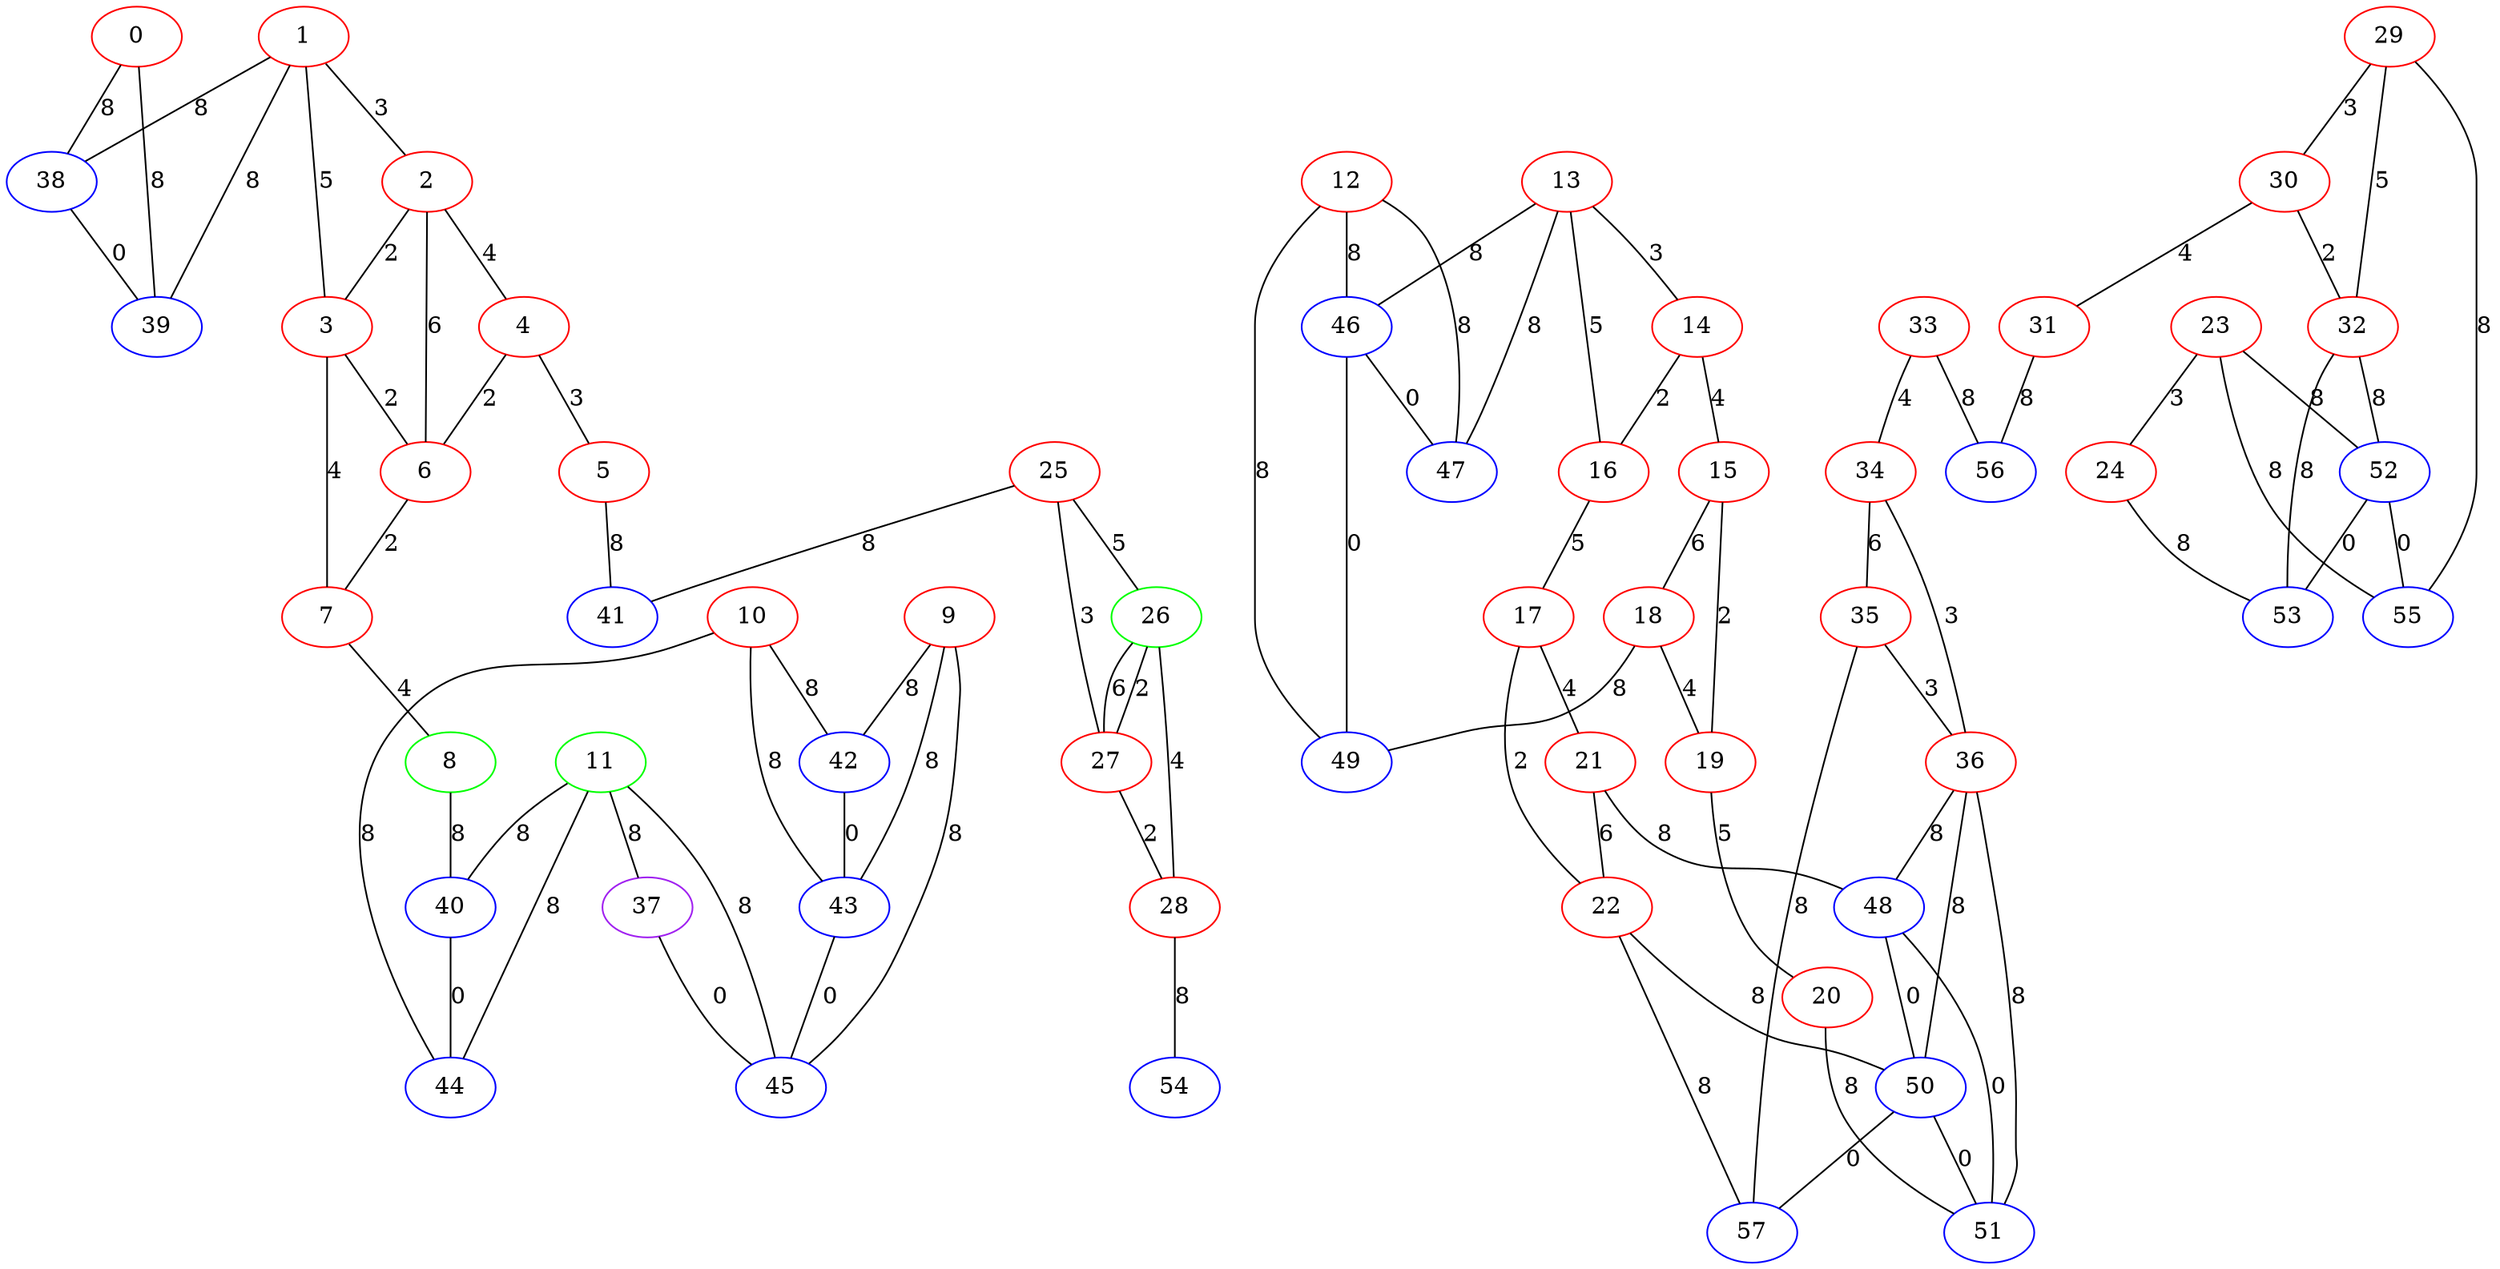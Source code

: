 graph "" {
0 [color=red, weight=1];
1 [color=red, weight=1];
2 [color=red, weight=1];
3 [color=red, weight=1];
4 [color=red, weight=1];
5 [color=red, weight=1];
6 [color=red, weight=1];
7 [color=red, weight=1];
8 [color=green, weight=2];
9 [color=red, weight=1];
10 [color=red, weight=1];
11 [color=green, weight=2];
12 [color=red, weight=1];
13 [color=red, weight=1];
14 [color=red, weight=1];
15 [color=red, weight=1];
16 [color=red, weight=1];
17 [color=red, weight=1];
18 [color=red, weight=1];
19 [color=red, weight=1];
20 [color=red, weight=1];
21 [color=red, weight=1];
22 [color=red, weight=1];
23 [color=red, weight=1];
24 [color=red, weight=1];
25 [color=red, weight=1];
26 [color=green, weight=2];
27 [color=red, weight=1];
28 [color=red, weight=1];
29 [color=red, weight=1];
30 [color=red, weight=1];
31 [color=red, weight=1];
32 [color=red, weight=1];
33 [color=red, weight=1];
34 [color=red, weight=1];
35 [color=red, weight=1];
36 [color=red, weight=1];
37 [color=purple, weight=4];
38 [color=blue, weight=3];
39 [color=blue, weight=3];
40 [color=blue, weight=3];
41 [color=blue, weight=3];
42 [color=blue, weight=3];
43 [color=blue, weight=3];
44 [color=blue, weight=3];
45 [color=blue, weight=3];
46 [color=blue, weight=3];
47 [color=blue, weight=3];
48 [color=blue, weight=3];
49 [color=blue, weight=3];
50 [color=blue, weight=3];
51 [color=blue, weight=3];
52 [color=blue, weight=3];
53 [color=blue, weight=3];
54 [color=blue, weight=3];
55 [color=blue, weight=3];
56 [color=blue, weight=3];
57 [color=blue, weight=3];
0 -- 38  [key=0, label=8];
0 -- 39  [key=0, label=8];
1 -- 2  [key=0, label=3];
1 -- 3  [key=0, label=5];
1 -- 38  [key=0, label=8];
1 -- 39  [key=0, label=8];
2 -- 3  [key=0, label=2];
2 -- 4  [key=0, label=4];
2 -- 6  [key=0, label=6];
3 -- 6  [key=0, label=2];
3 -- 7  [key=0, label=4];
4 -- 5  [key=0, label=3];
4 -- 6  [key=0, label=2];
5 -- 41  [key=0, label=8];
6 -- 7  [key=0, label=2];
7 -- 8  [key=0, label=4];
8 -- 40  [key=0, label=8];
9 -- 42  [key=0, label=8];
9 -- 43  [key=0, label=8];
9 -- 45  [key=0, label=8];
10 -- 42  [key=0, label=8];
10 -- 43  [key=0, label=8];
10 -- 44  [key=0, label=8];
11 -- 40  [key=0, label=8];
11 -- 44  [key=0, label=8];
11 -- 37  [key=0, label=8];
11 -- 45  [key=0, label=8];
12 -- 49  [key=0, label=8];
12 -- 46  [key=0, label=8];
12 -- 47  [key=0, label=8];
13 -- 16  [key=0, label=5];
13 -- 46  [key=0, label=8];
13 -- 14  [key=0, label=3];
13 -- 47  [key=0, label=8];
14 -- 16  [key=0, label=2];
14 -- 15  [key=0, label=4];
15 -- 18  [key=0, label=6];
15 -- 19  [key=0, label=2];
16 -- 17  [key=0, label=5];
17 -- 21  [key=0, label=4];
17 -- 22  [key=0, label=2];
18 -- 49  [key=0, label=8];
18 -- 19  [key=0, label=4];
19 -- 20  [key=0, label=5];
20 -- 51  [key=0, label=8];
21 -- 48  [key=0, label=8];
21 -- 22  [key=0, label=6];
22 -- 50  [key=0, label=8];
22 -- 57  [key=0, label=8];
23 -- 24  [key=0, label=3];
23 -- 52  [key=0, label=8];
23 -- 55  [key=0, label=8];
24 -- 53  [key=0, label=8];
25 -- 41  [key=0, label=8];
25 -- 26  [key=0, label=5];
25 -- 27  [key=0, label=3];
26 -- 27  [key=0, label=6];
26 -- 27  [key=1, label=2];
26 -- 28  [key=0, label=4];
27 -- 28  [key=0, label=2];
28 -- 54  [key=0, label=8];
29 -- 32  [key=0, label=5];
29 -- 30  [key=0, label=3];
29 -- 55  [key=0, label=8];
30 -- 32  [key=0, label=2];
30 -- 31  [key=0, label=4];
31 -- 56  [key=0, label=8];
32 -- 52  [key=0, label=8];
32 -- 53  [key=0, label=8];
33 -- 56  [key=0, label=8];
33 -- 34  [key=0, label=4];
34 -- 35  [key=0, label=6];
34 -- 36  [key=0, label=3];
35 -- 57  [key=0, label=8];
35 -- 36  [key=0, label=3];
36 -- 48  [key=0, label=8];
36 -- 51  [key=0, label=8];
36 -- 50  [key=0, label=8];
37 -- 45  [key=0, label=0];
38 -- 39  [key=0, label=0];
40 -- 44  [key=0, label=0];
42 -- 43  [key=0, label=0];
43 -- 45  [key=0, label=0];
46 -- 49  [key=0, label=0];
46 -- 47  [key=0, label=0];
48 -- 50  [key=0, label=0];
48 -- 51  [key=0, label=0];
50 -- 57  [key=0, label=0];
50 -- 51  [key=0, label=0];
52 -- 53  [key=0, label=0];
52 -- 55  [key=0, label=0];
}
